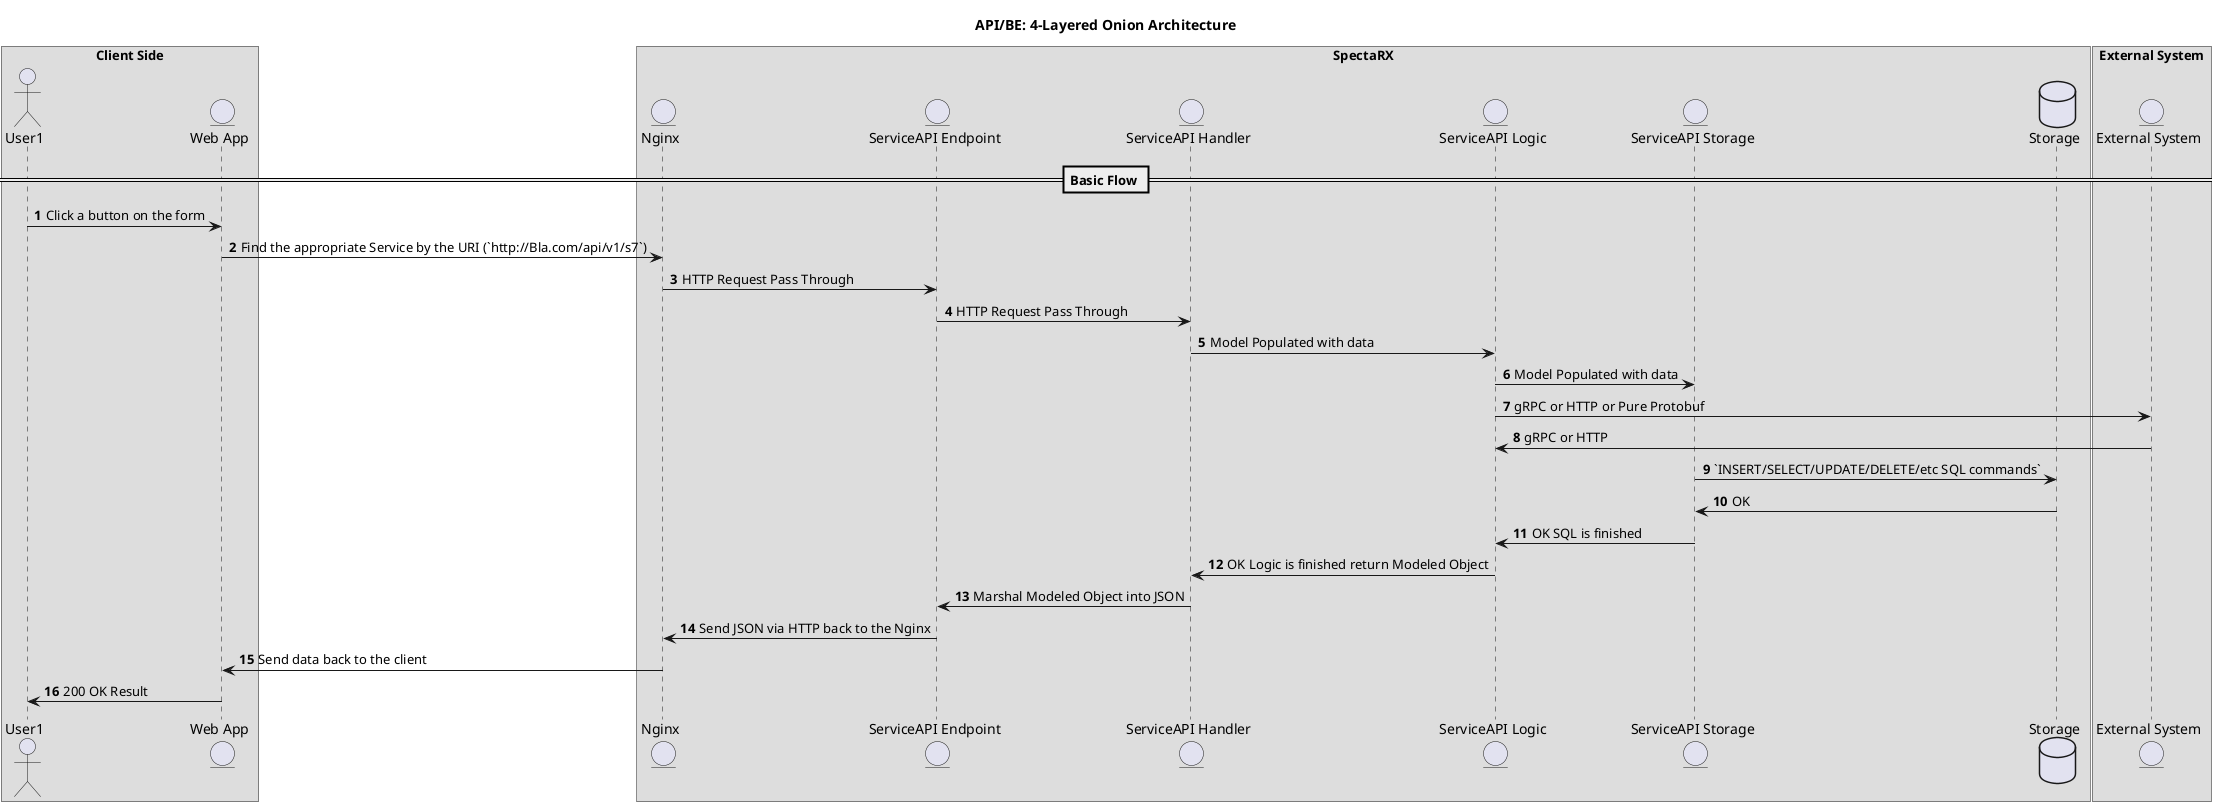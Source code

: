 @startuml

title **API/BE: 4-Layered Onion Architecture**

box "Client Side"
        actor user1 as "User1"
        entity client as "Web App"
end box

box "SpectaRX"
        entity nginx as "Nginx"
        entity s7enp as "ServiceAPI Endpoint"
        entity s7hnd as "ServiceAPI Handler"
        entity s7log as "ServiceAPI Logic"
        entity s7sto as "ServiceAPI Storage"

        database storage as "Storage"
end box

box "External System"
        entity extsys as "External System"
end box

autonumber

== Basic Flow ==
user1 -> client : Click a button on the form

client -> nginx : Find the appropriate Service by the URI (`http://Bla.com/api/v1/s7`)

nginx -> s7enp : HTTP Request Pass Through
s7enp -> s7hnd : HTTP Request Pass Through
s7hnd -> s7log : Model Populated with data
s7log -> s7sto : Model Populated with data

s7log -> extsys : gRPC or HTTP or Pure Protobuf
s7log <- extsys : gRPC or HTTP

s7sto -> storage : `INSERT/SELECT/UPDATE/DELETE/etc SQL commands`
s7sto <- storage : OK

s7log <- s7sto : OK SQL is finished
s7hnd <- s7log : OK Logic is finished return Modeled Object
s7enp <- s7hnd : Marshal Modeled Object into JSON
nginx <- s7enp : Send JSON via HTTP back to the Nginx

client <- nginx : Send data back to the client

user1 <- client : 200 OK Result

@enduml
